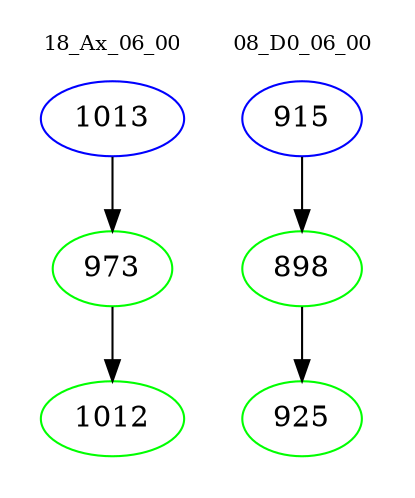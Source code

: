 digraph{
subgraph cluster_0 {
color = white
label = "18_Ax_06_00";
fontsize=10;
T0_1013 [label="1013", color="blue"]
T0_1013 -> T0_973 [color="black"]
T0_973 [label="973", color="green"]
T0_973 -> T0_1012 [color="black"]
T0_1012 [label="1012", color="green"]
}
subgraph cluster_1 {
color = white
label = "08_D0_06_00";
fontsize=10;
T1_915 [label="915", color="blue"]
T1_915 -> T1_898 [color="black"]
T1_898 [label="898", color="green"]
T1_898 -> T1_925 [color="black"]
T1_925 [label="925", color="green"]
}
}
